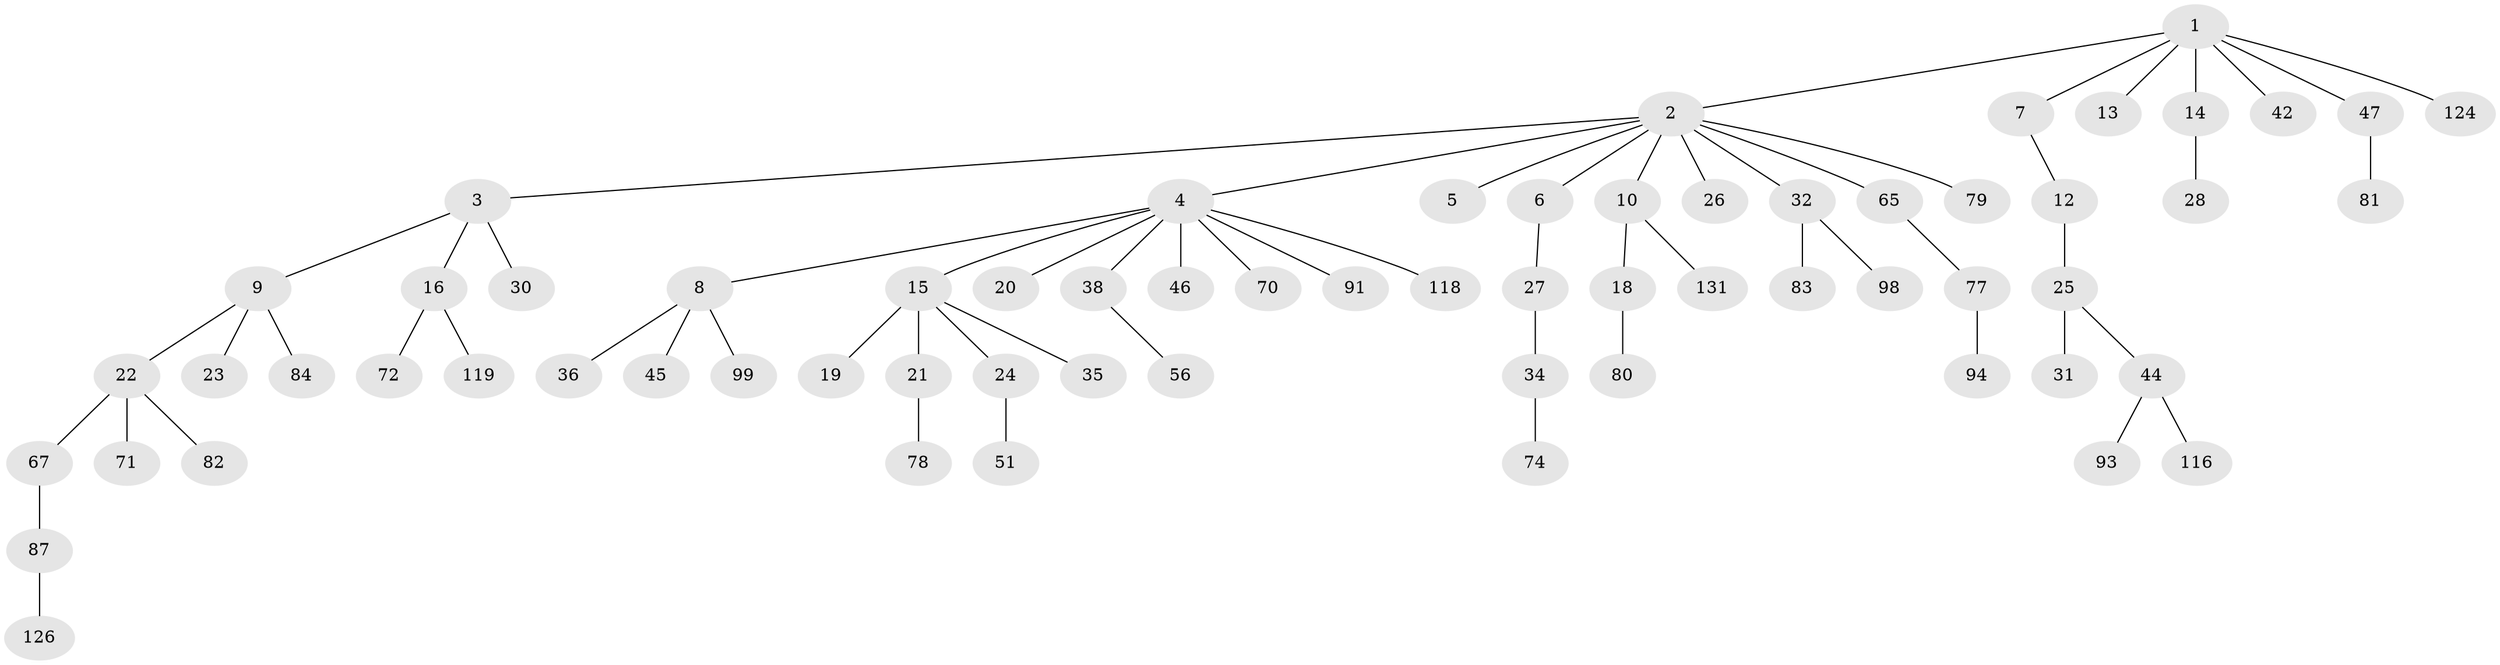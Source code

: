 // original degree distribution, {7: 0.015151515151515152, 10: 0.007575757575757576, 5: 0.030303030303030304, 2: 0.25757575757575757, 4: 0.05303030303030303, 3: 0.14393939393939395, 1: 0.49242424242424243}
// Generated by graph-tools (version 1.1) at 2025/15/03/09/25 04:15:28]
// undirected, 66 vertices, 65 edges
graph export_dot {
graph [start="1"]
  node [color=gray90,style=filled];
  1;
  2;
  3 [super="+29+114"];
  4 [super="+11"];
  5 [super="+127"];
  6;
  7;
  8;
  9 [super="+54"];
  10;
  12;
  13 [super="+40"];
  14 [super="+68"];
  15 [super="+17"];
  16;
  18 [super="+69"];
  19;
  20;
  21;
  22 [super="+53+52"];
  23 [super="+129"];
  24 [super="+33+39"];
  25;
  26 [super="+58+113"];
  27 [super="+90+130"];
  28 [super="+64"];
  30 [super="+66+43"];
  31 [super="+60+37"];
  32 [super="+49"];
  34 [super="+62+57"];
  35;
  36 [super="+41"];
  38;
  42 [super="+122"];
  44;
  45 [super="+88+111+85"];
  46 [super="+59"];
  47 [super="+105"];
  51 [super="+110"];
  56;
  65;
  67 [super="+73"];
  70;
  71;
  72;
  74;
  77;
  78;
  79;
  80;
  81;
  82;
  83 [super="+95+102"];
  84 [super="+97"];
  87 [super="+103"];
  91;
  93;
  94;
  98;
  99;
  116;
  118;
  119;
  124;
  126;
  131;
  1 -- 2;
  1 -- 7;
  1 -- 13;
  1 -- 14;
  1 -- 42;
  1 -- 47;
  1 -- 124;
  2 -- 3;
  2 -- 4;
  2 -- 5;
  2 -- 6;
  2 -- 10;
  2 -- 26;
  2 -- 32;
  2 -- 65;
  2 -- 79;
  3 -- 9;
  3 -- 16;
  3 -- 30;
  4 -- 8;
  4 -- 15;
  4 -- 46;
  4 -- 91;
  4 -- 118;
  4 -- 38;
  4 -- 20;
  4 -- 70;
  6 -- 27;
  7 -- 12;
  8 -- 36;
  8 -- 45;
  8 -- 99;
  9 -- 22;
  9 -- 23;
  9 -- 84;
  10 -- 18;
  10 -- 131;
  12 -- 25;
  14 -- 28;
  15 -- 35;
  15 -- 24;
  15 -- 19;
  15 -- 21;
  16 -- 72;
  16 -- 119;
  18 -- 80;
  21 -- 78;
  22 -- 71;
  22 -- 82;
  22 -- 67;
  24 -- 51;
  25 -- 31;
  25 -- 44;
  27 -- 34;
  32 -- 83;
  32 -- 98;
  34 -- 74;
  38 -- 56;
  44 -- 93;
  44 -- 116;
  47 -- 81;
  65 -- 77;
  67 -- 87;
  77 -- 94;
  87 -- 126;
}
